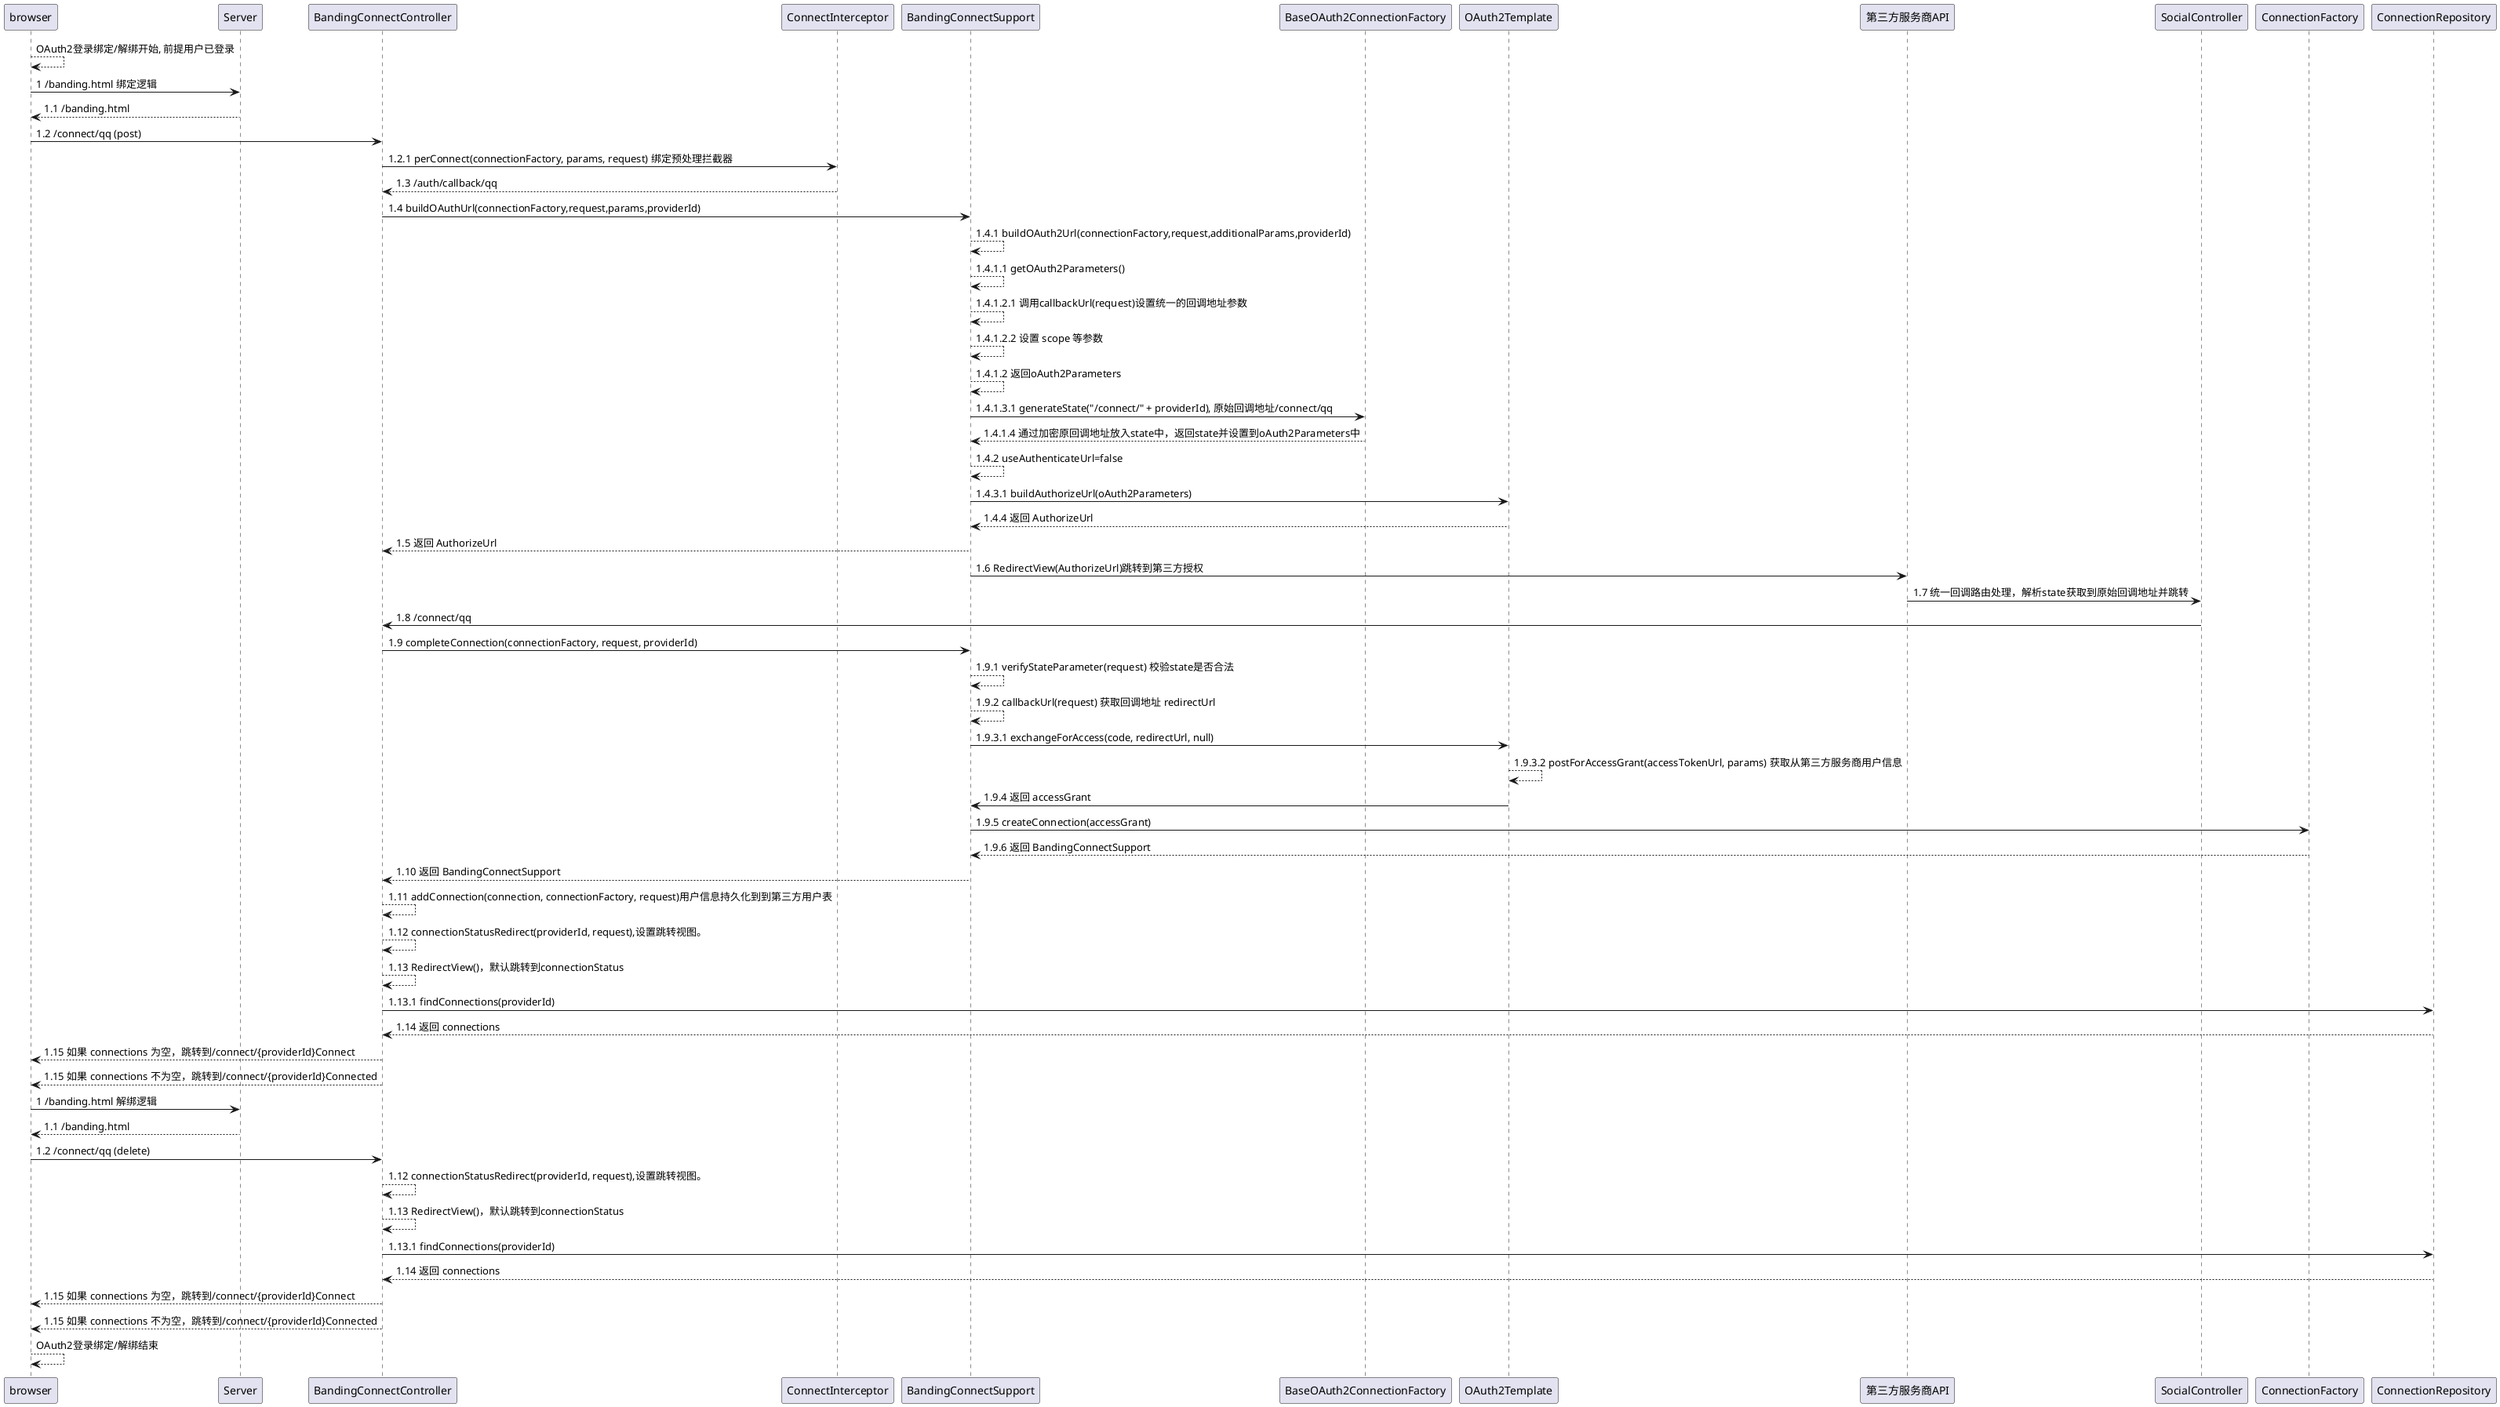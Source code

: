 @startuml

browser --> browser: OAuth2登录绑定/解绑开始, 前提用户已登录

browser -> Server: 1 /banding.html 绑定逻辑
Server --> browser: 1.1 /banding.html
browser -> BandingConnectController: 1.2 /connect/qq (post)
BandingConnectController -> ConnectInterceptor: 1.2.1 perConnect(connectionFactory, params, request) 绑定预处理拦截器
ConnectInterceptor --> BandingConnectController: 1.3 /auth/callback/qq
BandingConnectController -> BandingConnectSupport: 1.4 buildOAuthUrl(connectionFactory,request,params,providerId)
BandingConnectSupport --> BandingConnectSupport: 1.4.1 buildOAuth2Url(connectionFactory,request,additionalParams,providerId)
BandingConnectSupport --> BandingConnectSupport: 1.4.1.1 getOAuth2Parameters()
BandingConnectSupport --> BandingConnectSupport: 1.4.1.2.1 调用callbackUrl(request)设置统一的回调地址参数
BandingConnectSupport --> BandingConnectSupport: 1.4.1.2.2 设置 scope 等参数
BandingConnectSupport --> BandingConnectSupport: 1.4.1.2 返回oAuth2Parameters
BandingConnectSupport -> BaseOAuth2ConnectionFactory: 1.4.1.3.1 generateState("/connect/" + providerId), 原始回调地址/connect/qq
BaseOAuth2ConnectionFactory --> BandingConnectSupport: 1.4.1.4 通过加密原回调地址放入state中，返回state并设置到oAuth2Parameters中
BandingConnectSupport --> BandingConnectSupport: 1.4.2 useAuthenticateUrl=false
BandingConnectSupport -> OAuth2Template: 1.4.3.1 buildAuthorizeUrl(oAuth2Parameters)
OAuth2Template --> BandingConnectSupport: 1.4.4 返回 AuthorizeUrl
BandingConnectSupport --> BandingConnectController: 1.5 返回 AuthorizeUrl
BandingConnectSupport -> 第三方服务商API: 1.6 RedirectView(AuthorizeUrl)跳转到第三方授权
第三方服务商API -> SocialController: 1.7 统一回调路由处理，解析state获取到原始回调地址并跳转
SocialController -> BandingConnectController: 1.8 /connect/qq
BandingConnectController -> BandingConnectSupport: 1.9 completeConnection(connectionFactory, request, providerId)
BandingConnectSupport --> BandingConnectSupport: 1.9.1 verifyStateParameter(request) 校验state是否合法
BandingConnectSupport --> BandingConnectSupport: 1.9.2 callbackUrl(request) 获取回调地址 redirectUrl
BandingConnectSupport -> OAuth2Template: 1.9.3.1 exchangeForAccess(code, redirectUrl, null)
OAuth2Template --> OAuth2Template: 1.9.3.2 postForAccessGrant(accessTokenUrl, params) 获取从第三方服务商用户信息
OAuth2Template -> BandingConnectSupport: 1.9.4 返回 accessGrant
BandingConnectSupport -> ConnectionFactory: 1.9.5 createConnection(accessGrant)
ConnectionFactory --> BandingConnectSupport: 1.9.6 返回 BandingConnectSupport
BandingConnectSupport --> BandingConnectController: 1.10 返回 BandingConnectSupport
BandingConnectController --> BandingConnectController: 1.11 addConnection(connection, connectionFactory, request)用户信息持久化到到第三方用户表
BandingConnectController --> BandingConnectController: 1.12 connectionStatusRedirect(providerId, request),设置跳转视图。
BandingConnectController --> BandingConnectController: 1.13 RedirectView()，默认跳转到connectionStatus
BandingConnectController -> ConnectionRepository: 1.13.1 findConnections(providerId)
ConnectionRepository --> BandingConnectController: 1.14 返回 connections
BandingConnectController --> browser: 1.15 如果 connections 为空，跳转到/connect/{providerId}Connect
BandingConnectController --> browser: 1.15 如果 connections 不为空，跳转到/connect/{providerId}Connected


browser -> Server: 1 /banding.html 解绑逻辑
Server --> browser: 1.1 /banding.html
browser -> BandingConnectController: 1.2 /connect/qq (delete)

BandingConnectController --> BandingConnectController: 1.12 connectionStatusRedirect(providerId, request),设置跳转视图。
BandingConnectController --> BandingConnectController: 1.13 RedirectView()，默认跳转到connectionStatus
BandingConnectController -> ConnectionRepository: 1.13.1 findConnections(providerId)
ConnectionRepository --> BandingConnectController: 1.14 返回 connections
BandingConnectController --> browser: 1.15 如果 connections 为空，跳转到/connect/{providerId}Connect
BandingConnectController --> browser: 1.15 如果 connections 不为空，跳转到/connect/{providerId}Connected


browser --> browser: OAuth2登录绑定/解绑结束

@enduml